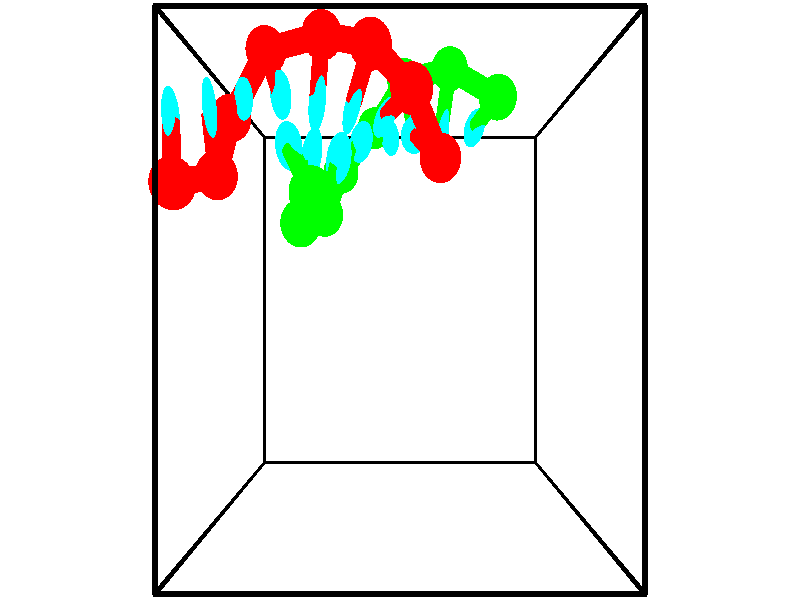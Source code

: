 // switches for output
#declare DRAW_BASES = 1; // possible values are 0, 1; only relevant for DNA ribbons
#declare DRAW_BASES_TYPE = 3; // possible values are 1, 2, 3; only relevant for DNA ribbons
#declare DRAW_FOG = 0; // set to 1 to enable fog

#include "colors.inc"

#include "transforms.inc"
background { rgb <1, 1, 1>}

#default {
   normal{
       ripples 0.25
       frequency 0.20
       turbulence 0.2
       lambda 5
   }
	finish {
		phong 0.1
		phong_size 40.
	}
}

// original window dimensions: 1024x640


// camera settings

camera {
	sky <-0, 1, 0>
	up <-0, 1, 0>
	right 1.6 * <1, 0, 0>
	location <2.5, 2.5, 11.1562>
	look_at <2.5, 2.5, 2.5>
	direction <0, 0, -8.6562>
	angle 67.0682
}


# declare cpy_camera_pos = <2.5, 2.5, 11.1562>;
# if (DRAW_FOG = 1)
fog {
	fog_type 2
	up vnormalize(cpy_camera_pos)
	color rgbt<1,1,1,0.3>
	distance 1e-5
	fog_alt 3e-3
	fog_offset 4
}
# end


// LIGHTS

# declare lum = 6;
global_settings {
	ambient_light rgb lum * <0.05, 0.05, 0.05>
	max_trace_level 15
}# declare cpy_direct_light_amount = 0.25;
light_source
{	1000 * <-1, -1, 1>,
	rgb lum * cpy_direct_light_amount
	parallel
}

light_source
{	1000 * <1, 1, -1>,
	rgb lum * cpy_direct_light_amount
	parallel
}

// strand 0

// nucleotide -1

// particle -1
sphere {
	<-0.051335, 3.590224, 4.389544> 0.250000
	pigment { color rgbt <1,0,0,0> }
	no_shadow
}
cylinder {
	<-0.099384, 3.975044, 4.291542>,  <-0.128214, 4.205937, 4.232741>, 0.100000
	pigment { color rgbt <1,0,0,0> }
	no_shadow
}
cylinder {
	<-0.099384, 3.975044, 4.291542>,  <-0.051335, 3.590224, 4.389544>, 0.100000
	pigment { color rgbt <1,0,0,0> }
	no_shadow
}

// particle -1
sphere {
	<-0.099384, 3.975044, 4.291542> 0.100000
	pigment { color rgbt <1,0,0,0> }
	no_shadow
}
sphere {
	0, 1
	scale<0.080000,0.200000,0.300000>
	matrix <0.992758, 0.116687, -0.028548,
		0.001124, -0.246658, -0.969102,
		-0.120123, 0.962052, -0.245003,
		-0.135421, 4.263660, 4.218041>
	pigment { color rgbt <0,1,1,0> }
	no_shadow
}
cylinder {
	<0.256292, 3.770041, 3.766547>,  <-0.051335, 3.590224, 4.389544>, 0.130000
	pigment { color rgbt <1,0,0,0> }
	no_shadow
}

// nucleotide -1

// particle -1
sphere {
	<0.256292, 3.770041, 3.766547> 0.250000
	pigment { color rgbt <1,0,0,0> }
	no_shadow
}
cylinder {
	<0.275543, 4.103455, 3.986694>,  <0.287094, 4.303503, 4.118783>, 0.100000
	pigment { color rgbt <1,0,0,0> }
	no_shadow
}
cylinder {
	<0.275543, 4.103455, 3.986694>,  <0.256292, 3.770041, 3.766547>, 0.100000
	pigment { color rgbt <1,0,0,0> }
	no_shadow
}

// particle -1
sphere {
	<0.275543, 4.103455, 3.986694> 0.100000
	pigment { color rgbt <1,0,0,0> }
	no_shadow
}
sphere {
	0, 1
	scale<0.080000,0.200000,0.300000>
	matrix <0.951964, 0.128542, -0.277923,
		-0.302404, 0.537306, -0.787308,
		0.048127, 0.833534, 0.550368,
		0.289981, 4.353515, 4.151804>
	pigment { color rgbt <0,1,1,0> }
	no_shadow
}
cylinder {
	<0.322757, 4.455870, 3.372554>,  <0.256292, 3.770041, 3.766547>, 0.130000
	pigment { color rgbt <1,0,0,0> }
	no_shadow
}

// nucleotide -1

// particle -1
sphere {
	<0.322757, 4.455870, 3.372554> 0.250000
	pigment { color rgbt <1,0,0,0> }
	no_shadow
}
cylinder {
	<0.505184, 4.473793, 3.728081>,  <0.614641, 4.484547, 3.941397>, 0.100000
	pigment { color rgbt <1,0,0,0> }
	no_shadow
}
cylinder {
	<0.505184, 4.473793, 3.728081>,  <0.322757, 4.455870, 3.372554>, 0.100000
	pigment { color rgbt <1,0,0,0> }
	no_shadow
}

// particle -1
sphere {
	<0.505184, 4.473793, 3.728081> 0.100000
	pigment { color rgbt <1,0,0,0> }
	no_shadow
}
sphere {
	0, 1
	scale<0.080000,0.200000,0.300000>
	matrix <0.868540, 0.195314, -0.455511,
		-0.194008, 0.979717, 0.050159,
		0.456068, 0.044808, 0.888816,
		0.642005, 4.487235, 3.994726>
	pigment { color rgbt <0,1,1,0> }
	no_shadow
}
cylinder {
	<0.801368, 5.133605, 3.514604>,  <0.322757, 4.455870, 3.372554>, 0.130000
	pigment { color rgbt <1,0,0,0> }
	no_shadow
}

// nucleotide -1

// particle -1
sphere {
	<0.801368, 5.133605, 3.514604> 0.250000
	pigment { color rgbt <1,0,0,0> }
	no_shadow
}
cylinder {
	<0.945551, 4.812912, 3.705307>,  <1.032061, 4.620496, 3.819729>, 0.100000
	pigment { color rgbt <1,0,0,0> }
	no_shadow
}
cylinder {
	<0.945551, 4.812912, 3.705307>,  <0.801368, 5.133605, 3.514604>, 0.100000
	pigment { color rgbt <1,0,0,0> }
	no_shadow
}

// particle -1
sphere {
	<0.945551, 4.812912, 3.705307> 0.100000
	pigment { color rgbt <1,0,0,0> }
	no_shadow
}
sphere {
	0, 1
	scale<0.080000,0.200000,0.300000>
	matrix <0.798545, 0.001078, -0.601934,
		0.482076, 0.597684, 0.640607,
		0.360457, -0.801731, 0.476757,
		1.053688, 4.572392, 3.848334>
	pigment { color rgbt <0,1,1,0> }
	no_shadow
}
cylinder {
	<1.532334, 5.236264, 3.676851>,  <0.801368, 5.133605, 3.514604>, 0.130000
	pigment { color rgbt <1,0,0,0> }
	no_shadow
}

// nucleotide -1

// particle -1
sphere {
	<1.532334, 5.236264, 3.676851> 0.250000
	pigment { color rgbt <1,0,0,0> }
	no_shadow
}
cylinder {
	<1.498198, 4.837730, 3.674538>,  <1.477716, 4.598610, 3.673149>, 0.100000
	pigment { color rgbt <1,0,0,0> }
	no_shadow
}
cylinder {
	<1.498198, 4.837730, 3.674538>,  <1.532334, 5.236264, 3.676851>, 0.100000
	pigment { color rgbt <1,0,0,0> }
	no_shadow
}

// particle -1
sphere {
	<1.498198, 4.837730, 3.674538> 0.100000
	pigment { color rgbt <1,0,0,0> }
	no_shadow
}
sphere {
	0, 1
	scale<0.080000,0.200000,0.300000>
	matrix <0.860976, -0.070823, -0.503691,
		0.501435, -0.047965, 0.863865,
		-0.085341, -0.996335, -0.005784,
		1.472595, 4.538830, 3.672802>
	pigment { color rgbt <0,1,1,0> }
	no_shadow
}
cylinder {
	<2.154287, 5.011940, 4.049049>,  <1.532334, 5.236264, 3.676851>, 0.130000
	pigment { color rgbt <1,0,0,0> }
	no_shadow
}

// nucleotide -1

// particle -1
sphere {
	<2.154287, 5.011940, 4.049049> 0.250000
	pigment { color rgbt <1,0,0,0> }
	no_shadow
}
cylinder {
	<2.011652, 4.718010, 3.818268>,  <1.926071, 4.541652, 3.679799>, 0.100000
	pigment { color rgbt <1,0,0,0> }
	no_shadow
}
cylinder {
	<2.011652, 4.718010, 3.818268>,  <2.154287, 5.011940, 4.049049>, 0.100000
	pigment { color rgbt <1,0,0,0> }
	no_shadow
}

// particle -1
sphere {
	<2.011652, 4.718010, 3.818268> 0.100000
	pigment { color rgbt <1,0,0,0> }
	no_shadow
}
sphere {
	0, 1
	scale<0.080000,0.200000,0.300000>
	matrix <0.912467, -0.141313, -0.383973,
		0.200623, -0.663370, 0.720896,
		-0.356588, -0.734827, -0.576952,
		1.904675, 4.497562, 3.645182>
	pigment { color rgbt <0,1,1,0> }
	no_shadow
}
cylinder {
	<2.636804, 4.552583, 4.131553>,  <2.154287, 5.011940, 4.049049>, 0.130000
	pigment { color rgbt <1,0,0,0> }
	no_shadow
}

// nucleotide -1

// particle -1
sphere {
	<2.636804, 4.552583, 4.131553> 0.250000
	pigment { color rgbt <1,0,0,0> }
	no_shadow
}
cylinder {
	<2.449745, 4.478928, 3.785744>,  <2.337510, 4.434734, 3.578258>, 0.100000
	pigment { color rgbt <1,0,0,0> }
	no_shadow
}
cylinder {
	<2.449745, 4.478928, 3.785744>,  <2.636804, 4.552583, 4.131553>, 0.100000
	pigment { color rgbt <1,0,0,0> }
	no_shadow
}

// particle -1
sphere {
	<2.449745, 4.478928, 3.785744> 0.100000
	pigment { color rgbt <1,0,0,0> }
	no_shadow
}
sphere {
	0, 1
	scale<0.080000,0.200000,0.300000>
	matrix <0.878602, -0.203914, -0.431830,
		-0.096772, -0.961516, 0.257144,
		-0.467646, -0.184138, -0.864523,
		2.309451, 4.423686, 3.526387>
	pigment { color rgbt <0,1,1,0> }
	no_shadow
}
cylinder {
	<2.989510, 3.930754, 3.856607>,  <2.636804, 4.552583, 4.131553>, 0.130000
	pigment { color rgbt <1,0,0,0> }
	no_shadow
}

// nucleotide -1

// particle -1
sphere {
	<2.989510, 3.930754, 3.856607> 0.250000
	pigment { color rgbt <1,0,0,0> }
	no_shadow
}
cylinder {
	<2.816132, 4.133957, 3.558868>,  <2.712105, 4.255878, 3.380225>, 0.100000
	pigment { color rgbt <1,0,0,0> }
	no_shadow
}
cylinder {
	<2.816132, 4.133957, 3.558868>,  <2.989510, 3.930754, 3.856607>, 0.100000
	pigment { color rgbt <1,0,0,0> }
	no_shadow
}

// particle -1
sphere {
	<2.816132, 4.133957, 3.558868> 0.100000
	pigment { color rgbt <1,0,0,0> }
	no_shadow
}
sphere {
	0, 1
	scale<0.080000,0.200000,0.300000>
	matrix <0.755822, -0.244885, -0.607259,
		-0.490772, -0.825809, -0.277818,
		-0.433446, 0.508007, -0.744348,
		2.686098, 4.286359, 3.335564>
	pigment { color rgbt <0,1,1,0> }
	no_shadow
}
// strand 1

// nucleotide -1

// particle -1
sphere {
	<3.802894, 4.749926, 3.115662> 0.250000
	pigment { color rgbt <0,1,0,0> }
	no_shadow
}
cylinder {
	<3.667107, 4.638939, 2.756157>,  <3.585635, 4.572347, 2.540454>, 0.100000
	pigment { color rgbt <0,1,0,0> }
	no_shadow
}
cylinder {
	<3.667107, 4.638939, 2.756157>,  <3.802894, 4.749926, 3.115662>, 0.100000
	pigment { color rgbt <0,1,0,0> }
	no_shadow
}

// particle -1
sphere {
	<3.667107, 4.638939, 2.756157> 0.100000
	pigment { color rgbt <0,1,0,0> }
	no_shadow
}
sphere {
	0, 1
	scale<0.080000,0.200000,0.300000>
	matrix <-0.928971, -0.051000, 0.366622,
		-0.147563, 0.959381, -0.240445,
		-0.339467, -0.277467, -0.898763,
		3.565267, 4.555699, 2.486528>
	pigment { color rgbt <0,1,1,0> }
	no_shadow
}
cylinder {
	<3.188970, 5.169809, 2.783518>,  <3.802894, 4.749926, 3.115662>, 0.130000
	pigment { color rgbt <0,1,0,0> }
	no_shadow
}

// nucleotide -1

// particle -1
sphere {
	<3.188970, 5.169809, 2.783518> 0.250000
	pigment { color rgbt <0,1,0,0> }
	no_shadow
}
cylinder {
	<3.133960, 4.805367, 2.628098>,  <3.100954, 4.586701, 2.534846>, 0.100000
	pigment { color rgbt <0,1,0,0> }
	no_shadow
}
cylinder {
	<3.133960, 4.805367, 2.628098>,  <3.188970, 5.169809, 2.783518>, 0.100000
	pigment { color rgbt <0,1,0,0> }
	no_shadow
}

// particle -1
sphere {
	<3.133960, 4.805367, 2.628098> 0.100000
	pigment { color rgbt <0,1,0,0> }
	no_shadow
}
sphere {
	0, 1
	scale<0.080000,0.200000,0.300000>
	matrix <-0.943421, 0.000990, 0.331596,
		-0.301734, 0.412169, -0.859694,
		-0.137524, -0.911107, -0.388550,
		3.092703, 4.532034, 2.511533>
	pigment { color rgbt <0,1,1,0> }
	no_shadow
}
cylinder {
	<2.565191, 5.154284, 2.420321>,  <3.188970, 5.169809, 2.783518>, 0.130000
	pigment { color rgbt <0,1,0,0> }
	no_shadow
}

// nucleotide -1

// particle -1
sphere {
	<2.565191, 5.154284, 2.420321> 0.250000
	pigment { color rgbt <0,1,0,0> }
	no_shadow
}
cylinder {
	<2.637085, 4.789963, 2.568985>,  <2.680223, 4.571370, 2.658183>, 0.100000
	pigment { color rgbt <0,1,0,0> }
	no_shadow
}
cylinder {
	<2.637085, 4.789963, 2.568985>,  <2.565191, 5.154284, 2.420321>, 0.100000
	pigment { color rgbt <0,1,0,0> }
	no_shadow
}

// particle -1
sphere {
	<2.637085, 4.789963, 2.568985> 0.100000
	pigment { color rgbt <0,1,0,0> }
	no_shadow
}
sphere {
	0, 1
	scale<0.080000,0.200000,0.300000>
	matrix <-0.911787, -0.012435, 0.410475,
		-0.369241, -0.412652, -0.832694,
		0.179737, -0.910804, 0.371659,
		2.691007, 4.516722, 2.680483>
	pigment { color rgbt <0,1,1,0> }
	no_shadow
}
cylinder {
	<2.126428, 4.611235, 2.253279>,  <2.565191, 5.154284, 2.420321>, 0.130000
	pigment { color rgbt <0,1,0,0> }
	no_shadow
}

// nucleotide -1

// particle -1
sphere {
	<2.126428, 4.611235, 2.253279> 0.250000
	pigment { color rgbt <0,1,0,0> }
	no_shadow
}
cylinder {
	<2.261734, 4.467087, 2.601006>,  <2.342919, 4.380598, 2.809641>, 0.100000
	pigment { color rgbt <0,1,0,0> }
	no_shadow
}
cylinder {
	<2.261734, 4.467087, 2.601006>,  <2.126428, 4.611235, 2.253279>, 0.100000
	pigment { color rgbt <0,1,0,0> }
	no_shadow
}

// particle -1
sphere {
	<2.261734, 4.467087, 2.601006> 0.100000
	pigment { color rgbt <0,1,0,0> }
	no_shadow
}
sphere {
	0, 1
	scale<0.080000,0.200000,0.300000>
	matrix <-0.939326, -0.073413, 0.335077,
		-0.056932, -0.929917, -0.363337,
		0.338267, -0.360369, 0.869316,
		2.363214, 4.358976, 2.861800>
	pigment { color rgbt <0,1,1,0> }
	no_shadow
}
cylinder {
	<1.648781, 4.029447, 2.447492>,  <2.126428, 4.611235, 2.253279>, 0.130000
	pigment { color rgbt <0,1,0,0> }
	no_shadow
}

// nucleotide -1

// particle -1
sphere {
	<1.648781, 4.029447, 2.447492> 0.250000
	pigment { color rgbt <0,1,0,0> }
	no_shadow
}
cylinder {
	<1.833887, 4.168503, 2.773682>,  <1.944950, 4.251936, 2.969395>, 0.100000
	pigment { color rgbt <0,1,0,0> }
	no_shadow
}
cylinder {
	<1.833887, 4.168503, 2.773682>,  <1.648781, 4.029447, 2.447492>, 0.100000
	pigment { color rgbt <0,1,0,0> }
	no_shadow
}

// particle -1
sphere {
	<1.833887, 4.168503, 2.773682> 0.100000
	pigment { color rgbt <0,1,0,0> }
	no_shadow
}
sphere {
	0, 1
	scale<0.080000,0.200000,0.300000>
	matrix <-0.808722, -0.211198, 0.548967,
		0.363069, -0.913533, 0.183408,
		0.462764, 0.347639, 0.815473,
		1.972716, 4.272795, 3.018324>
	pigment { color rgbt <0,1,1,0> }
	no_shadow
}
cylinder {
	<1.477228, 3.465220, 2.964157>,  <1.648781, 4.029447, 2.447492>, 0.130000
	pigment { color rgbt <0,1,0,0> }
	no_shadow
}

// nucleotide -1

// particle -1
sphere {
	<1.477228, 3.465220, 2.964157> 0.250000
	pigment { color rgbt <0,1,0,0> }
	no_shadow
}
cylinder {
	<1.605556, 3.788719, 3.161339>,  <1.682552, 3.982818, 3.279648>, 0.100000
	pigment { color rgbt <0,1,0,0> }
	no_shadow
}
cylinder {
	<1.605556, 3.788719, 3.161339>,  <1.477228, 3.465220, 2.964157>, 0.100000
	pigment { color rgbt <0,1,0,0> }
	no_shadow
}

// particle -1
sphere {
	<1.605556, 3.788719, 3.161339> 0.100000
	pigment { color rgbt <0,1,0,0> }
	no_shadow
}
sphere {
	0, 1
	scale<0.080000,0.200000,0.300000>
	matrix <-0.624838, -0.210419, 0.751865,
		0.711795, -0.549229, 0.437829,
		0.320819, 0.808747, 0.492954,
		1.701801, 4.031343, 3.309225>
	pigment { color rgbt <0,1,1,0> }
	no_shadow
}
cylinder {
	<1.266440, 3.294183, 3.658564>,  <1.477228, 3.465220, 2.964157>, 0.130000
	pigment { color rgbt <0,1,0,0> }
	no_shadow
}

// nucleotide -1

// particle -1
sphere {
	<1.266440, 3.294183, 3.658564> 0.250000
	pigment { color rgbt <0,1,0,0> }
	no_shadow
}
cylinder {
	<1.342987, 3.686264, 3.678879>,  <1.388915, 3.921513, 3.691068>, 0.100000
	pigment { color rgbt <0,1,0,0> }
	no_shadow
}
cylinder {
	<1.342987, 3.686264, 3.678879>,  <1.266440, 3.294183, 3.658564>, 0.100000
	pigment { color rgbt <0,1,0,0> }
	no_shadow
}

// particle -1
sphere {
	<1.342987, 3.686264, 3.678879> 0.100000
	pigment { color rgbt <0,1,0,0> }
	no_shadow
}
sphere {
	0, 1
	scale<0.080000,0.200000,0.300000>
	matrix <-0.731726, 0.107986, 0.672990,
		0.654183, -0.165950, 0.737905,
		0.191367, 0.980204, 0.050788,
		1.400397, 3.980325, 3.694115>
	pigment { color rgbt <0,1,1,0> }
	no_shadow
}
cylinder {
	<1.508775, 3.500920, 4.412394>,  <1.266440, 3.294183, 3.658564>, 0.130000
	pigment { color rgbt <0,1,0,0> }
	no_shadow
}

// nucleotide -1

// particle -1
sphere {
	<1.508775, 3.500920, 4.412394> 0.250000
	pigment { color rgbt <0,1,0,0> }
	no_shadow
}
cylinder {
	<1.325802, 3.792908, 4.209259>,  <1.216018, 3.968101, 4.087378>, 0.100000
	pigment { color rgbt <0,1,0,0> }
	no_shadow
}
cylinder {
	<1.325802, 3.792908, 4.209259>,  <1.508775, 3.500920, 4.412394>, 0.100000
	pigment { color rgbt <0,1,0,0> }
	no_shadow
}

// particle -1
sphere {
	<1.325802, 3.792908, 4.209259> 0.100000
	pigment { color rgbt <0,1,0,0> }
	no_shadow
}
sphere {
	0, 1
	scale<0.080000,0.200000,0.300000>
	matrix <-0.667926, 0.094970, 0.738143,
		0.587052, 0.676848, 0.444124,
		-0.457433, 0.729971, -0.507837,
		1.188572, 4.011899, 4.056908>
	pigment { color rgbt <0,1,1,0> }
	no_shadow
}
// box output
cylinder {
	<0.000000, 0.000000, 0.000000>,  <5.000000, 0.000000, 0.000000>, 0.025000
	pigment { color rgbt <0,0,0,0> }
	no_shadow
}
cylinder {
	<0.000000, 0.000000, 0.000000>,  <0.000000, 5.000000, 0.000000>, 0.025000
	pigment { color rgbt <0,0,0,0> }
	no_shadow
}
cylinder {
	<0.000000, 0.000000, 0.000000>,  <0.000000, 0.000000, 5.000000>, 0.025000
	pigment { color rgbt <0,0,0,0> }
	no_shadow
}
cylinder {
	<5.000000, 5.000000, 5.000000>,  <0.000000, 5.000000, 5.000000>, 0.025000
	pigment { color rgbt <0,0,0,0> }
	no_shadow
}
cylinder {
	<5.000000, 5.000000, 5.000000>,  <5.000000, 0.000000, 5.000000>, 0.025000
	pigment { color rgbt <0,0,0,0> }
	no_shadow
}
cylinder {
	<5.000000, 5.000000, 5.000000>,  <5.000000, 5.000000, 0.000000>, 0.025000
	pigment { color rgbt <0,0,0,0> }
	no_shadow
}
cylinder {
	<0.000000, 0.000000, 5.000000>,  <0.000000, 5.000000, 5.000000>, 0.025000
	pigment { color rgbt <0,0,0,0> }
	no_shadow
}
cylinder {
	<0.000000, 0.000000, 5.000000>,  <5.000000, 0.000000, 5.000000>, 0.025000
	pigment { color rgbt <0,0,0,0> }
	no_shadow
}
cylinder {
	<5.000000, 5.000000, 0.000000>,  <0.000000, 5.000000, 0.000000>, 0.025000
	pigment { color rgbt <0,0,0,0> }
	no_shadow
}
cylinder {
	<5.000000, 5.000000, 0.000000>,  <5.000000, 0.000000, 0.000000>, 0.025000
	pigment { color rgbt <0,0,0,0> }
	no_shadow
}
cylinder {
	<5.000000, 0.000000, 5.000000>,  <5.000000, 0.000000, 0.000000>, 0.025000
	pigment { color rgbt <0,0,0,0> }
	no_shadow
}
cylinder {
	<0.000000, 5.000000, 0.000000>,  <0.000000, 5.000000, 5.000000>, 0.025000
	pigment { color rgbt <0,0,0,0> }
	no_shadow
}
// end of box output
